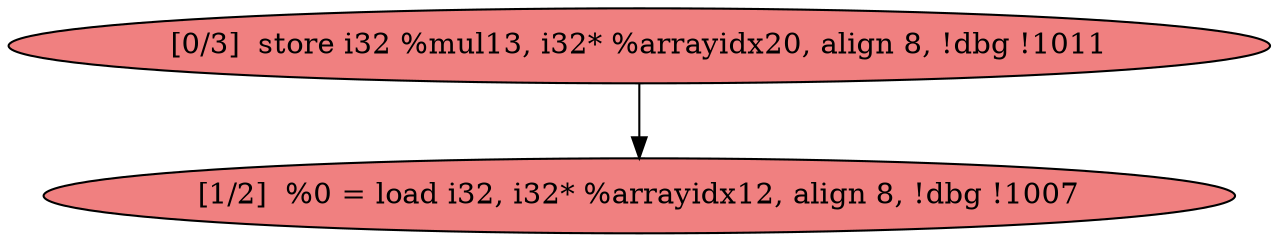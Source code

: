 
digraph G {


node35 [fillcolor=lightcoral,label="[1/2]  %0 = load i32, i32* %arrayidx12, align 8, !dbg !1007",shape=ellipse,style=filled ]
node34 [fillcolor=lightcoral,label="[0/3]  store i32 %mul13, i32* %arrayidx20, align 8, !dbg !1011",shape=ellipse,style=filled ]

node34->node35 [ ]


}

